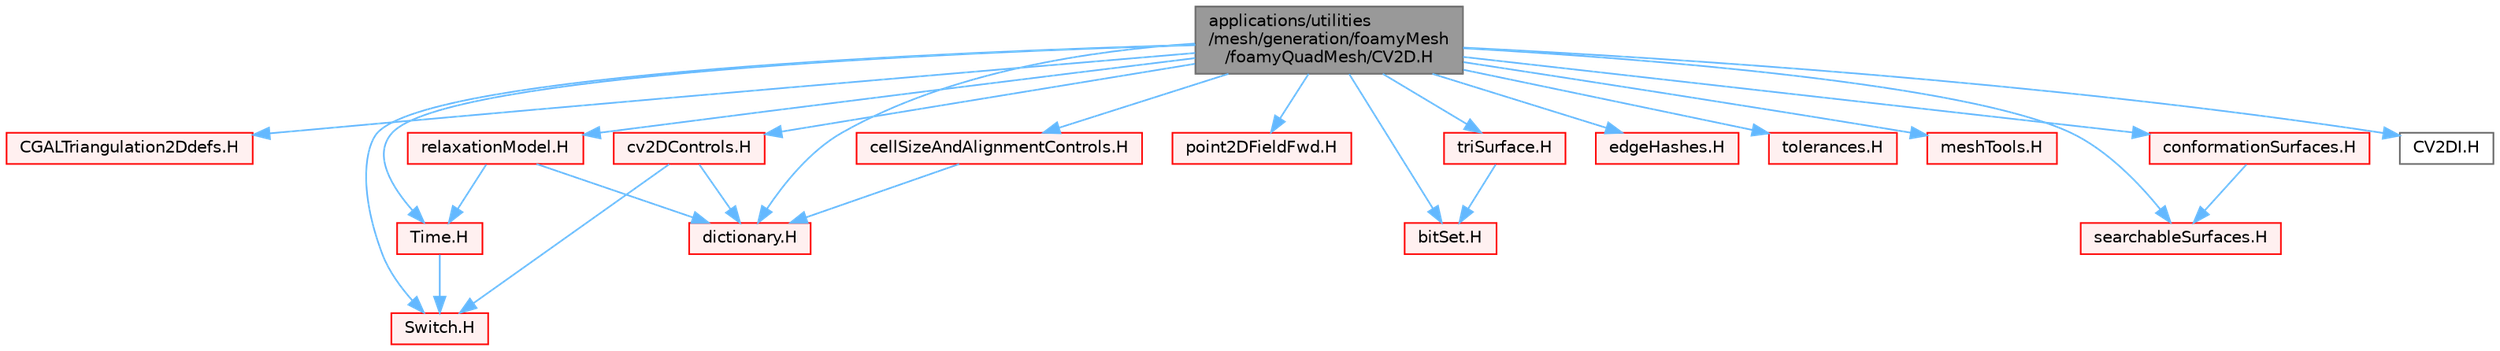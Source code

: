 digraph "applications/utilities/mesh/generation/foamyMesh/foamyQuadMesh/CV2D.H"
{
 // LATEX_PDF_SIZE
  bgcolor="transparent";
  edge [fontname=Helvetica,fontsize=10,labelfontname=Helvetica,labelfontsize=10];
  node [fontname=Helvetica,fontsize=10,shape=box,height=0.2,width=0.4];
  Node1 [id="Node000001",label="applications/utilities\l/mesh/generation/foamyMesh\l/foamyQuadMesh/CV2D.H",height=0.2,width=0.4,color="gray40", fillcolor="grey60", style="filled", fontcolor="black",tooltip=" "];
  Node1 -> Node2 [id="edge1_Node000001_Node000002",color="steelblue1",style="solid",tooltip=" "];
  Node2 [id="Node000002",label="CGALTriangulation2Ddefs.H",height=0.2,width=0.4,color="red", fillcolor="#FFF0F0", style="filled",URL="$CGALTriangulation2Ddefs_8H.html",tooltip="CGAL data structures used for 2D Delaunay meshing."];
  Node1 -> Node12 [id="edge2_Node000001_Node000012",color="steelblue1",style="solid",tooltip=" "];
  Node12 [id="Node000012",label="Time.H",height=0.2,width=0.4,color="red", fillcolor="#FFF0F0", style="filled",URL="$Time_8H.html",tooltip=" "];
  Node12 -> Node247 [id="edge3_Node000012_Node000247",color="steelblue1",style="solid",tooltip=" "];
  Node247 [id="Node000247",label="Switch.H",height=0.2,width=0.4,color="red", fillcolor="#FFF0F0", style="filled",URL="$Switch_8H.html",tooltip=" "];
  Node1 -> Node258 [id="edge4_Node000001_Node000258",color="steelblue1",style="solid",tooltip=" "];
  Node258 [id="Node000258",label="point2DFieldFwd.H",height=0.2,width=0.4,color="red", fillcolor="#FFF0F0", style="filled",URL="$point2DFieldFwd_8H.html",tooltip=" "];
  Node1 -> Node169 [id="edge5_Node000001_Node000169",color="steelblue1",style="solid",tooltip=" "];
  Node169 [id="Node000169",label="dictionary.H",height=0.2,width=0.4,color="red", fillcolor="#FFF0F0", style="filled",URL="$dictionary_8H.html",tooltip=" "];
  Node1 -> Node247 [id="edge6_Node000001_Node000247",color="steelblue1",style="solid",tooltip=" "];
  Node1 -> Node208 [id="edge7_Node000001_Node000208",color="steelblue1",style="solid",tooltip=" "];
  Node208 [id="Node000208",label="bitSet.H",height=0.2,width=0.4,color="red", fillcolor="#FFF0F0", style="filled",URL="$bitSet_8H.html",tooltip=" "];
  Node1 -> Node264 [id="edge8_Node000001_Node000264",color="steelblue1",style="solid",tooltip=" "];
  Node264 [id="Node000264",label="edgeHashes.H",height=0.2,width=0.4,color="red", fillcolor="#FFF0F0", style="filled",URL="$edgeHashes_8H.html",tooltip=" "];
  Node1 -> Node297 [id="edge9_Node000001_Node000297",color="steelblue1",style="solid",tooltip=" "];
  Node297 [id="Node000297",label="cv2DControls.H",height=0.2,width=0.4,color="red", fillcolor="#FFF0F0", style="filled",URL="$cv2DControls_8H.html",tooltip=" "];
  Node297 -> Node247 [id="edge10_Node000297_Node000247",color="steelblue1",style="solid",tooltip=" "];
  Node297 -> Node169 [id="edge11_Node000297_Node000169",color="steelblue1",style="solid",tooltip=" "];
  Node1 -> Node309 [id="edge12_Node000001_Node000309",color="steelblue1",style="solid",tooltip=" "];
  Node309 [id="Node000309",label="tolerances.H",height=0.2,width=0.4,color="red", fillcolor="#FFF0F0", style="filled",URL="$tolerances_8H.html",tooltip=" "];
  Node1 -> Node310 [id="edge13_Node000001_Node000310",color="steelblue1",style="solid",tooltip=" "];
  Node310 [id="Node000310",label="meshTools.H",height=0.2,width=0.4,color="red", fillcolor="#FFF0F0", style="filled",URL="$meshTools_8H.html",tooltip=" "];
  Node1 -> Node321 [id="edge14_Node000001_Node000321",color="steelblue1",style="solid",tooltip=" "];
  Node321 [id="Node000321",label="triSurface.H",height=0.2,width=0.4,color="red", fillcolor="#FFF0F0", style="filled",URL="$triSurface_8H.html",tooltip=" "];
  Node321 -> Node208 [id="edge15_Node000321_Node000208",color="steelblue1",style="solid",tooltip=" "];
  Node1 -> Node350 [id="edge16_Node000001_Node000350",color="steelblue1",style="solid",tooltip=" "];
  Node350 [id="Node000350",label="searchableSurfaces.H",height=0.2,width=0.4,color="red", fillcolor="#FFF0F0", style="filled",URL="$searchableSurfaces_8H.html",tooltip=" "];
  Node1 -> Node354 [id="edge17_Node000001_Node000354",color="steelblue1",style="solid",tooltip=" "];
  Node354 [id="Node000354",label="conformationSurfaces.H",height=0.2,width=0.4,color="red", fillcolor="#FFF0F0", style="filled",URL="$conformationSurfaces_8H.html",tooltip=" "];
  Node354 -> Node350 [id="edge18_Node000354_Node000350",color="steelblue1",style="solid",tooltip=" "];
  Node1 -> Node370 [id="edge19_Node000001_Node000370",color="steelblue1",style="solid",tooltip=" "];
  Node370 [id="Node000370",label="relaxationModel.H",height=0.2,width=0.4,color="red", fillcolor="#FFF0F0", style="filled",URL="$relaxationModel_8H.html",tooltip=" "];
  Node370 -> Node12 [id="edge20_Node000370_Node000012",color="steelblue1",style="solid",tooltip=" "];
  Node370 -> Node169 [id="edge21_Node000370_Node000169",color="steelblue1",style="solid",tooltip=" "];
  Node1 -> Node371 [id="edge22_Node000001_Node000371",color="steelblue1",style="solid",tooltip=" "];
  Node371 [id="Node000371",label="cellSizeAndAlignmentControls.H",height=0.2,width=0.4,color="red", fillcolor="#FFF0F0", style="filled",URL="$cellSizeAndAlignmentControls_8H.html",tooltip=" "];
  Node371 -> Node169 [id="edge23_Node000371_Node000169",color="steelblue1",style="solid",tooltip=" "];
  Node1 -> Node377 [id="edge24_Node000001_Node000377",color="steelblue1",style="solid",tooltip=" "];
  Node377 [id="Node000377",label="CV2DI.H",height=0.2,width=0.4,color="grey40", fillcolor="white", style="filled",URL="$CV2DI_8H.html",tooltip=" "];
}
